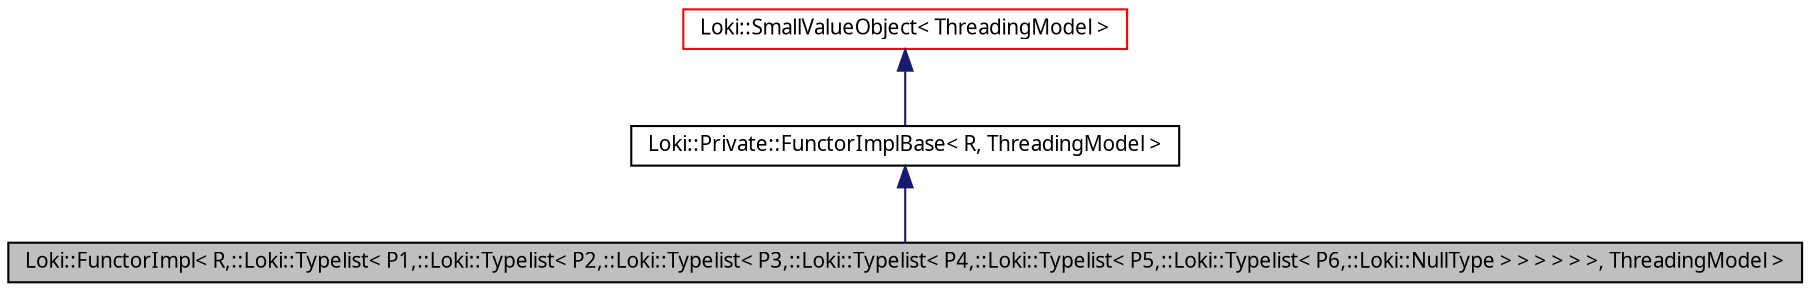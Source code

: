 digraph G
{
  bgcolor="transparent";
  edge [fontname="FreeSans.ttf",fontsize=10,labelfontname="FreeSans.ttf",labelfontsize=10];
  node [fontname="FreeSans.ttf",fontsize=10,shape=record];
  Node1 [label="Loki::FunctorImpl\< R,::Loki::Typelist\< P1,::Loki::Typelist\< P2,::Loki::Typelist\< P3,::Loki::Typelist\< P4,::Loki::Typelist\< P5,::Loki::Typelist\< P6,::Loki::NullType \> \> \> \> \> \>, ThreadingModel \>",height=0.2,width=0.4,color="black", fillcolor="grey75", style="filled" fontcolor="black"];
  Node2 -> Node1 [dir=back,color="midnightblue",fontsize=10,style="solid",fontname="FreeSans.ttf"];
  Node2 [label="Loki::Private::FunctorImplBase\< R, ThreadingModel \>",height=0.2,width=0.4,color="black",URL="$a00195.html"];
  Node3 -> Node2 [dir=back,color="midnightblue",fontsize=10,style="solid",fontname="FreeSans.ttf"];
  Node3 [label="Loki::SmallValueObject\< ThreadingModel \>",height=0.2,width=0.4,color="red",URL="$a00527.html"];
}
